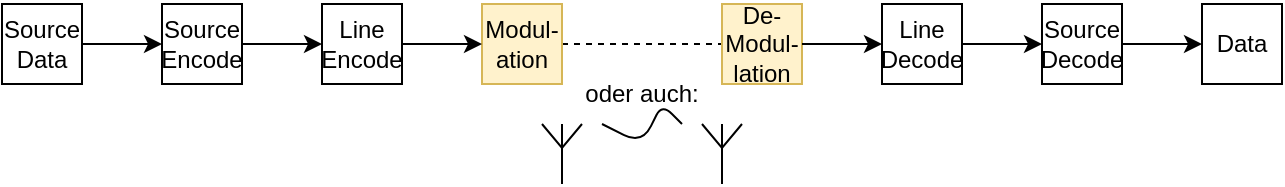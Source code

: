 <mxfile version="13.7.3" type="device"><diagram id="Ny7nrOyGl2Zm6NfP25gP" name="Seite-1"><mxGraphModel dx="782" dy="580" grid="1" gridSize="10" guides="1" tooltips="1" connect="1" arrows="1" fold="1" page="1" pageScale="1" pageWidth="827" pageHeight="1169" math="0" shadow="0"><root><mxCell id="0"/><mxCell id="1" parent="0"/><mxCell id="FY1k_13TUU6Qg-V6UppX-1" value="Source&lt;br&gt;Data" style="whiteSpace=wrap;html=1;aspect=fixed;" vertex="1" parent="1"><mxGeometry x="40" y="80" width="40" height="40" as="geometry"/></mxCell><mxCell id="FY1k_13TUU6Qg-V6UppX-9" value="Line&lt;br&gt;Encode" style="whiteSpace=wrap;html=1;aspect=fixed;" vertex="1" parent="1"><mxGeometry x="200" y="80" width="40" height="40" as="geometry"/></mxCell><mxCell id="FY1k_13TUU6Qg-V6UppX-10" value="Source&lt;br&gt;Encode" style="whiteSpace=wrap;html=1;aspect=fixed;" vertex="1" parent="1"><mxGeometry x="120" y="80" width="40" height="40" as="geometry"/></mxCell><mxCell id="FY1k_13TUU6Qg-V6UppX-11" value="Line&lt;br&gt;Decode" style="whiteSpace=wrap;html=1;aspect=fixed;" vertex="1" parent="1"><mxGeometry x="480" y="80" width="40" height="40" as="geometry"/></mxCell><mxCell id="FY1k_13TUU6Qg-V6UppX-12" value="Data" style="whiteSpace=wrap;html=1;aspect=fixed;" vertex="1" parent="1"><mxGeometry x="640" y="80" width="40" height="40" as="geometry"/></mxCell><mxCell id="FY1k_13TUU6Qg-V6UppX-13" value="Source&lt;br&gt;Decode" style="whiteSpace=wrap;html=1;aspect=fixed;" vertex="1" parent="1"><mxGeometry x="560" y="80" width="40" height="40" as="geometry"/></mxCell><mxCell id="FY1k_13TUU6Qg-V6UppX-15" value="" style="endArrow=classic;html=1;exitX=1;exitY=0.5;exitDx=0;exitDy=0;entryX=0;entryY=0.5;entryDx=0;entryDy=0;" edge="1" parent="1" source="FY1k_13TUU6Qg-V6UppX-1" target="FY1k_13TUU6Qg-V6UppX-10"><mxGeometry width="50" height="50" relative="1" as="geometry"><mxPoint x="340" y="310" as="sourcePoint"/><mxPoint x="390" y="260" as="targetPoint"/></mxGeometry></mxCell><mxCell id="FY1k_13TUU6Qg-V6UppX-16" value="" style="endArrow=classic;html=1;exitX=1;exitY=0.5;exitDx=0;exitDy=0;entryX=0;entryY=0.5;entryDx=0;entryDy=0;" edge="1" parent="1" source="FY1k_13TUU6Qg-V6UppX-10" target="FY1k_13TUU6Qg-V6UppX-9"><mxGeometry width="50" height="50" relative="1" as="geometry"><mxPoint x="90" y="110" as="sourcePoint"/><mxPoint x="130" y="110" as="targetPoint"/></mxGeometry></mxCell><mxCell id="FY1k_13TUU6Qg-V6UppX-17" value="" style="endArrow=classic;html=1;entryX=0;entryY=0.5;entryDx=0;entryDy=0;" edge="1" parent="1" target="FY1k_13TUU6Qg-V6UppX-13"><mxGeometry width="50" height="50" relative="1" as="geometry"><mxPoint x="520" y="100" as="sourcePoint"/><mxPoint x="210" y="110" as="targetPoint"/></mxGeometry></mxCell><mxCell id="FY1k_13TUU6Qg-V6UppX-18" value="" style="endArrow=classic;html=1;entryX=0;entryY=0.5;entryDx=0;entryDy=0;" edge="1" parent="1" target="FY1k_13TUU6Qg-V6UppX-12"><mxGeometry width="50" height="50" relative="1" as="geometry"><mxPoint x="600" y="100" as="sourcePoint"/><mxPoint x="570" y="110" as="targetPoint"/></mxGeometry></mxCell><mxCell id="FY1k_13TUU6Qg-V6UppX-19" value="" style="endArrow=none;dashed=1;html=1;exitX=1;exitY=0.5;exitDx=0;exitDy=0;entryX=0;entryY=0.5;entryDx=0;entryDy=0;" edge="1" parent="1" source="FY1k_13TUU6Qg-V6UppX-22" target="FY1k_13TUU6Qg-V6UppX-24"><mxGeometry width="50" height="50" relative="1" as="geometry"><mxPoint x="240" y="166" as="sourcePoint"/><mxPoint x="480" y="166" as="targetPoint"/></mxGeometry></mxCell><mxCell id="FY1k_13TUU6Qg-V6UppX-22" value="Modul-&lt;br&gt;ation" style="whiteSpace=wrap;html=1;aspect=fixed;fillColor=#fff2cc;strokeColor=#d6b656;" vertex="1" parent="1"><mxGeometry x="280" y="80" width="40" height="40" as="geometry"/></mxCell><mxCell id="FY1k_13TUU6Qg-V6UppX-23" value="" style="endArrow=classic;html=1;exitX=1;exitY=0.5;exitDx=0;exitDy=0;entryX=0;entryY=0.5;entryDx=0;entryDy=0;" edge="1" target="FY1k_13TUU6Qg-V6UppX-22" parent="1"><mxGeometry width="50" height="50" relative="1" as="geometry"><mxPoint x="240" y="100" as="sourcePoint"/><mxPoint x="210" y="110" as="targetPoint"/></mxGeometry></mxCell><mxCell id="FY1k_13TUU6Qg-V6UppX-24" value="De-Modul-&lt;br&gt;lation" style="whiteSpace=wrap;html=1;aspect=fixed;fillColor=#fff2cc;strokeColor=#d6b656;" vertex="1" parent="1"><mxGeometry x="400" y="80" width="40" height="40" as="geometry"/></mxCell><mxCell id="FY1k_13TUU6Qg-V6UppX-25" value="" style="endArrow=classic;html=1;entryX=0;entryY=0.5;entryDx=0;entryDy=0;" edge="1" parent="1"><mxGeometry width="50" height="50" relative="1" as="geometry"><mxPoint x="440" y="100" as="sourcePoint"/><mxPoint x="480" y="100" as="targetPoint"/></mxGeometry></mxCell><mxCell id="FY1k_13TUU6Qg-V6UppX-26" value="" style="verticalLabelPosition=bottom;shadow=0;dashed=0;align=center;html=1;verticalAlign=top;shape=mxgraph.electrical.radio.aerial_-_antenna_1;" vertex="1" parent="1"><mxGeometry x="310" y="140" width="20" height="30" as="geometry"/></mxCell><mxCell id="FY1k_13TUU6Qg-V6UppX-27" value="oder auch:" style="text;html=1;strokeColor=none;fillColor=none;align=center;verticalAlign=middle;whiteSpace=wrap;rounded=0;" vertex="1" parent="1"><mxGeometry x="320" y="120" width="80" height="10" as="geometry"/></mxCell><mxCell id="FY1k_13TUU6Qg-V6UppX-28" value="" style="verticalLabelPosition=bottom;shadow=0;dashed=0;align=center;html=1;verticalAlign=top;shape=mxgraph.electrical.radio.aerial_-_antenna_1;" vertex="1" parent="1"><mxGeometry x="390" y="140" width="20" height="30" as="geometry"/></mxCell><mxCell id="FY1k_13TUU6Qg-V6UppX-30" value="" style="endArrow=none;html=1;" edge="1" parent="1"><mxGeometry width="50" height="50" relative="1" as="geometry"><mxPoint x="340" y="140" as="sourcePoint"/><mxPoint x="380" y="140" as="targetPoint"/><Array as="points"><mxPoint x="360" y="150"/><mxPoint x="370" y="130"/></Array></mxGeometry></mxCell></root></mxGraphModel></diagram></mxfile>